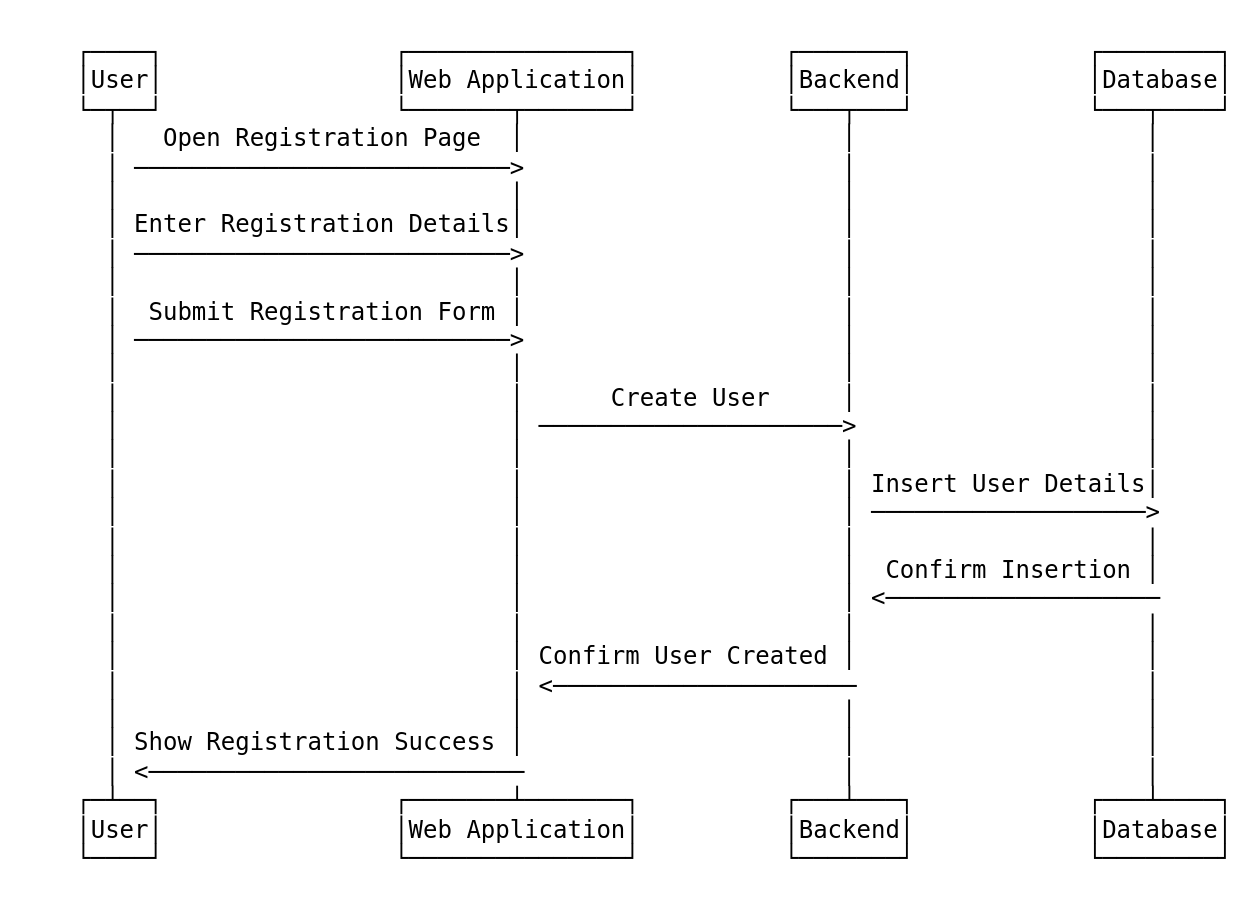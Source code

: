 <mxfile version="24.4.13" type="github">
  <diagram id="4pliiZuHe3KjLavlDM4Y" name="Page-1">
    <mxGraphModel dx="1434" dy="820" grid="1" gridSize="10" guides="1" tooltips="1" connect="1" arrows="1" fold="1" page="1" pageScale="1" pageWidth="850" pageHeight="1100" math="0" shadow="0">
      <root>
        <mxCell id="0" />
        <mxCell id="1" parent="0" />
        <UserObject label="&lt;pre&gt;     ┌────┐                ┌───────────────┐          ┌───────┐            ┌────────┐&#xa;     │User│                │Web Application│          │Backend│            │Database│&#xa;     └─┬──┘                └───────┬───────┘          └───┬───┘            └───┬────┘&#xa;       │   Open Registration Page  │                      │                    │     &#xa;       │ ──────────────────────────&gt;                      │                    │     &#xa;       │                           │                      │                    │     &#xa;       │ Enter Registration Details│                      │                    │     &#xa;       │ ──────────────────────────&gt;                      │                    │     &#xa;       │                           │                      │                    │     &#xa;       │  Submit Registration Form │                      │                    │     &#xa;       │ ──────────────────────────&gt;                      │                    │     &#xa;       │                           │                      │                    │     &#xa;       │                           │      Create User     │                    │     &#xa;       │                           │ ─────────────────────&gt;                    │     &#xa;       │                           │                      │                    │     &#xa;       │                           │                      │ Insert User Details│     &#xa;       │                           │                      │ ───────────────────&gt;     &#xa;       │                           │                      │                    │     &#xa;       │                           │                      │  Confirm Insertion │     &#xa;       │                           │                      │ &lt;───────────────────     &#xa;       │                           │                      │                    │     &#xa;       │                           │ Confirm User Created │                    │     &#xa;       │                           │ &lt;─────────────────────                    │     &#xa;       │                           │                      │                    │     &#xa;       │ Show Registration Success │                      │                    │     &#xa;       │ &lt;──────────────────────────                      │                    │     &#xa;     ┌─┴──┐                ┌───────┴───────┐          ┌───┴───┐            ┌───┴────┐&#xa;     │User│                │Web Application│          │Backend│            │Database│&#xa;     └────┘                └───────────────┘          └───────┘            └────────┘&#xa;&lt;/pre&gt;" plantUmlData="{&#xa;  &quot;data&quot;: &quot;@startuml\nskinparam shadowing false\nUser -&gt; \&quot;Web Application\&quot;: Open Registration Page\nUser -&gt; \&quot;Web Application\&quot;: Enter Registration Details\nUser -&gt; \&quot;Web Application\&quot;: Submit Registration Form\n\&quot;Web Application\&quot; -&gt; Backend: Create User\nBackend -&gt; Database: Insert User Details\nDatabase -&gt; Backend: Confirm Insertion\nBackend -&gt; \&quot;Web Application\&quot;: Confirm User Created\n\&quot;Web Application\&quot; -&gt; User: Show Registration Success\n@enduml&quot;,&#xa;  &quot;format&quot;: &quot;txt&quot;&#xa;}" id="rizr9gleuudnAxfqRxbO-5">
          <mxCell style="text;html=1;align=left;verticalAlign=top;" vertex="1" parent="1">
            <mxGeometry x="90" y="70" width="580" height="450" as="geometry" />
          </mxCell>
        </UserObject>
      </root>
    </mxGraphModel>
  </diagram>
</mxfile>
